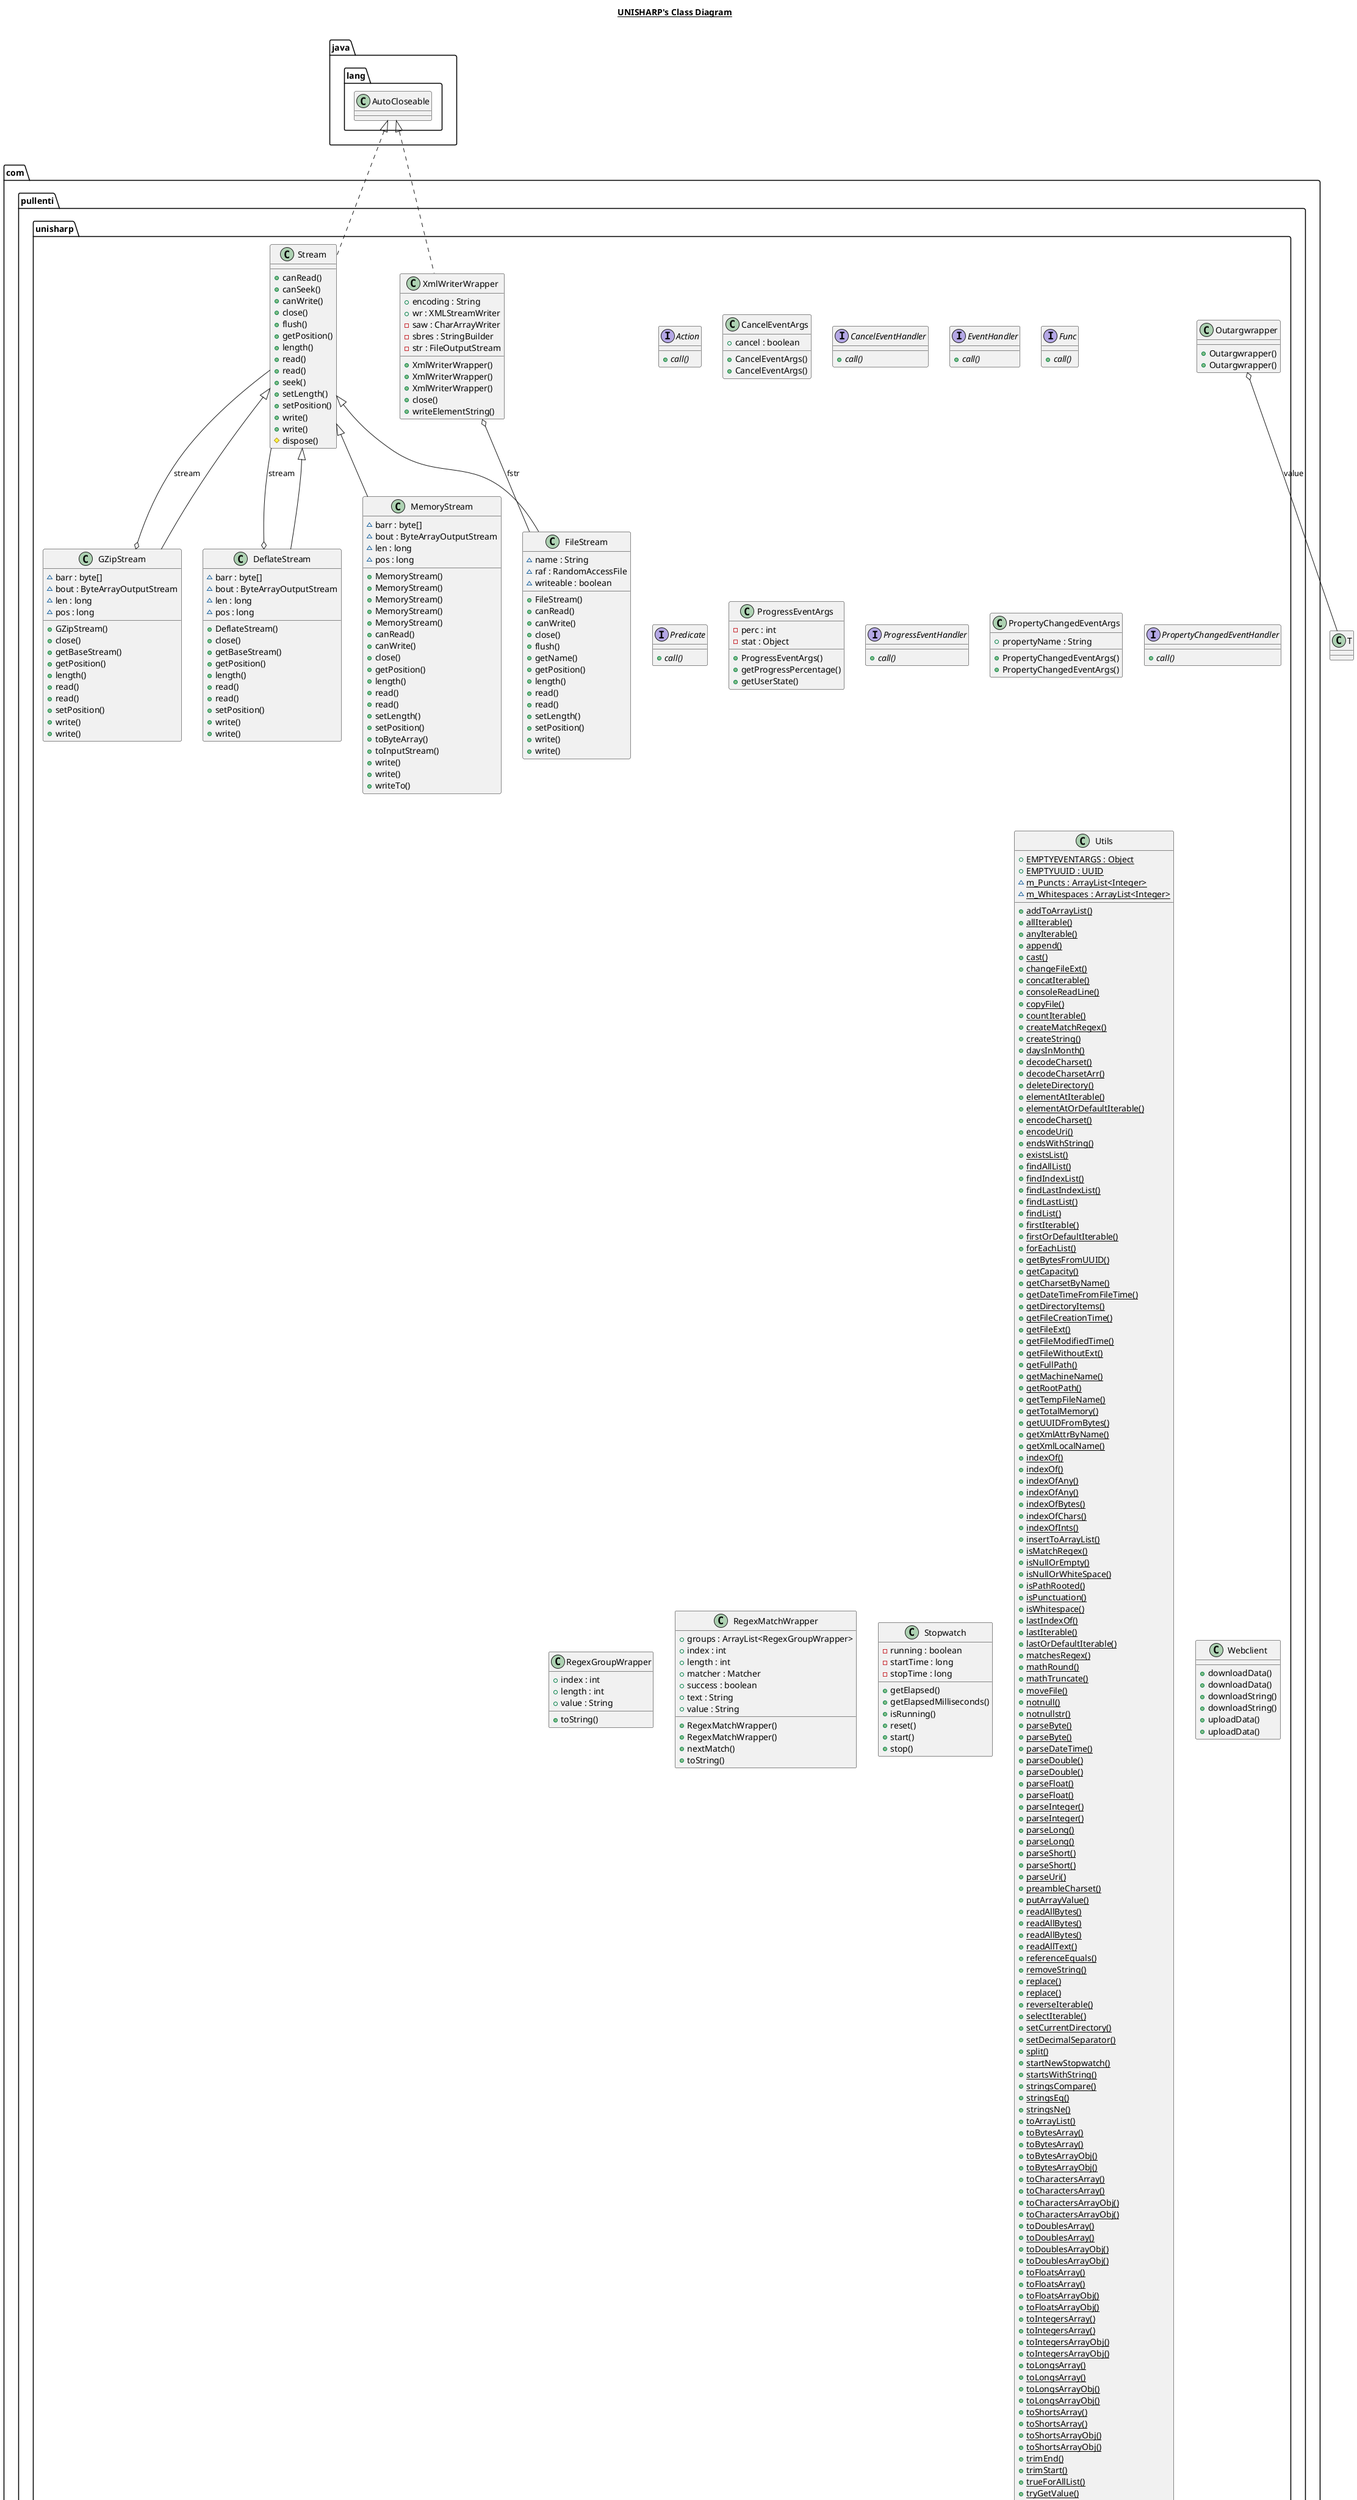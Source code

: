 @startuml

title __UNISHARP's Class Diagram__\n

  namespace com.pullenti.unisharp {
    interface com.pullenti.unisharp.Action {
        {abstract} + call()
    }
  }
  

  namespace com.pullenti.unisharp {
    class com.pullenti.unisharp.CancelEventArgs {
        + cancel : boolean
        + CancelEventArgs()
        + CancelEventArgs()
    }
  }
  

  namespace com.pullenti.unisharp {
    interface com.pullenti.unisharp.CancelEventHandler {
        {abstract} + call()
    }
  }
  

  namespace com.pullenti.unisharp {
    class com.pullenti.unisharp.DeflateStream {
        ~ barr : byte[]
        ~ bout : ByteArrayOutputStream
        ~ len : long
        ~ pos : long
        + DeflateStream()
        + close()
        + getBaseStream()
        + getPosition()
        + length()
        + read()
        + read()
        + setPosition()
        + write()
        + write()
    }
  }
  

  namespace com.pullenti.unisharp {
    interface com.pullenti.unisharp.EventHandler {
        {abstract} + call()
    }
  }
  

  namespace com.pullenti.unisharp {
    class com.pullenti.unisharp.FileStream {
        ~ name : String
        ~ raf : RandomAccessFile
        ~ writeable : boolean
        + FileStream()
        + canRead()
        + canWrite()
        + close()
        + flush()
        + getName()
        + getPosition()
        + length()
        + read()
        + read()
        + setLength()
        + setPosition()
        + write()
        + write()
    }
  }
  

  namespace com.pullenti.unisharp {
    interface com.pullenti.unisharp.Func {
        {abstract} + call()
    }
  }
  

  namespace com.pullenti.unisharp {
    class com.pullenti.unisharp.GZipStream {
        ~ barr : byte[]
        ~ bout : ByteArrayOutputStream
        ~ len : long
        ~ pos : long
        + GZipStream()
        + close()
        + getBaseStream()
        + getPosition()
        + length()
        + read()
        + read()
        + setPosition()
        + write()
        + write()
    }
  }
  

  namespace com.pullenti.unisharp {
    class com.pullenti.unisharp.MemoryStream {
        ~ barr : byte[]
        ~ bout : ByteArrayOutputStream
        ~ len : long
        ~ pos : long
        + MemoryStream()
        + MemoryStream()
        + MemoryStream()
        + MemoryStream()
        + MemoryStream()
        + canRead()
        + canWrite()
        + close()
        + getPosition()
        + length()
        + read()
        + read()
        + setLength()
        + setPosition()
        + toByteArray()
        + toInputStream()
        + write()
        + write()
        + writeTo()
    }
  }
  

  namespace com.pullenti.unisharp {
    class com.pullenti.unisharp.Outargwrapper {
        + Outargwrapper()
        + Outargwrapper()
    }
  }
  

  namespace com.pullenti.unisharp {
    interface com.pullenti.unisharp.Predicate {
        {abstract} + call()
    }
  }
  

  namespace com.pullenti.unisharp {
    class com.pullenti.unisharp.ProgressEventArgs {
        - perc : int
        - stat : Object
        + ProgressEventArgs()
        + getProgressPercentage()
        + getUserState()
    }
  }
  

  namespace com.pullenti.unisharp {
    interface com.pullenti.unisharp.ProgressEventHandler {
        {abstract} + call()
    }
  }
  

  namespace com.pullenti.unisharp {
    class com.pullenti.unisharp.PropertyChangedEventArgs {
        + propertyName : String
        + PropertyChangedEventArgs()
        + PropertyChangedEventArgs()
    }
  }
  

  namespace com.pullenti.unisharp {
    interface com.pullenti.unisharp.PropertyChangedEventHandler {
        {abstract} + call()
    }
  }
  

  namespace com.pullenti.unisharp {
    class com.pullenti.unisharp.RegexGroupWrapper {
        + index : int
        + length : int
        + value : String
        + toString()
    }
  }
  

  namespace com.pullenti.unisharp {
    class com.pullenti.unisharp.RegexMatchWrapper {
        + groups : ArrayList<RegexGroupWrapper>
        + index : int
        + length : int
        + matcher : Matcher
        + success : boolean
        + text : String
        + value : String
        + RegexMatchWrapper()
        + RegexMatchWrapper()
        + nextMatch()
        + toString()
    }
  }
  

  namespace com.pullenti.unisharp {
    class com.pullenti.unisharp.Stopwatch {
        - running : boolean
        - startTime : long
        - stopTime : long
        + getElapsed()
        + getElapsedMilliseconds()
        + isRunning()
        + reset()
        + start()
        + stop()
    }
  }
  

  namespace com.pullenti.unisharp {
    class com.pullenti.unisharp.Stream {
        + canRead()
        + canSeek()
        + canWrite()
        + close()
        + flush()
        + getPosition()
        + length()
        + read()
        + read()
        + seek()
        + setLength()
        + setPosition()
        + write()
        + write()
        # dispose()
    }
  }
  

  namespace com.pullenti.unisharp {
    class com.pullenti.unisharp.Utils {
        {static} + EMPTYEVENTARGS : Object
        {static} + EMPTYUUID : UUID
        {static} ~ m_Puncts : ArrayList<Integer>
        {static} ~ m_Whitespaces : ArrayList<Integer>
        {static} + addToArrayList()
        {static} + allIterable()
        {static} + anyIterable()
        {static} + append()
        {static} + cast()
        {static} + changeFileExt()
        {static} + concatIterable()
        {static} + consoleReadLine()
        {static} + copyFile()
        {static} + countIterable()
        {static} + createMatchRegex()
        {static} + createString()
        {static} + daysInMonth()
        {static} + decodeCharset()
        {static} + decodeCharsetArr()
        {static} + deleteDirectory()
        {static} + elementAtIterable()
        {static} + elementAtOrDefaultIterable()
        {static} + encodeCharset()
        {static} + encodeUri()
        {static} + endsWithString()
        {static} + existsList()
        {static} + findAllList()
        {static} + findIndexList()
        {static} + findLastIndexList()
        {static} + findLastList()
        {static} + findList()
        {static} + firstIterable()
        {static} + firstOrDefaultIterable()
        {static} + forEachList()
        {static} + getBytesFromUUID()
        {static} + getCapacity()
        {static} + getCharsetByName()
        {static} + getDateTimeFromFileTime()
        {static} + getDirectoryItems()
        {static} + getFileCreationTime()
        {static} + getFileExt()
        {static} + getFileModifiedTime()
        {static} + getFileWithoutExt()
        {static} + getFullPath()
        {static} + getMachineName()
        {static} + getRootPath()
        {static} + getTempFileName()
        {static} + getTotalMemory()
        {static} + getUUIDFromBytes()
        {static} + getXmlAttrByName()
        {static} + getXmlLocalName()
        {static} + indexOf()
        {static} + indexOf()
        {static} + indexOfAny()
        {static} + indexOfAny()
        {static} + indexOfBytes()
        {static} + indexOfChars()
        {static} + indexOfInts()
        {static} + insertToArrayList()
        {static} + isMatchRegex()
        {static} + isNullOrEmpty()
        {static} + isNullOrWhiteSpace()
        {static} + isPathRooted()
        {static} + isPunctuation()
        {static} + isWhitespace()
        {static} + lastIndexOf()
        {static} + lastIterable()
        {static} + lastOrDefaultIterable()
        {static} + matchesRegex()
        {static} + mathRound()
        {static} + mathTruncate()
        {static} + moveFile()
        {static} + notnull()
        {static} + notnullstr()
        {static} + parseByte()
        {static} + parseByte()
        {static} + parseDateTime()
        {static} + parseDouble()
        {static} + parseDouble()
        {static} + parseFloat()
        {static} + parseFloat()
        {static} + parseInteger()
        {static} + parseInteger()
        {static} + parseLong()
        {static} + parseLong()
        {static} + parseShort()
        {static} + parseShort()
        {static} + parseUri()
        {static} + preambleCharset()
        {static} + putArrayValue()
        {static} + readAllBytes()
        {static} + readAllBytes()
        {static} + readAllBytes()
        {static} + readAllText()
        {static} + referenceEquals()
        {static} + removeString()
        {static} + replace()
        {static} + replace()
        {static} + reverseIterable()
        {static} + selectIterable()
        {static} + setCurrentDirectory()
        {static} + setDecimalSeparator()
        {static} + split()
        {static} + startNewStopwatch()
        {static} + startsWithString()
        {static} + stringsCompare()
        {static} + stringsEq()
        {static} + stringsNe()
        {static} + toArrayList()
        {static} + toBytesArray()
        {static} + toBytesArray()
        {static} + toBytesArrayObj()
        {static} + toBytesArrayObj()
        {static} + toCharactersArray()
        {static} + toCharactersArray()
        {static} + toCharactersArrayObj()
        {static} + toCharactersArrayObj()
        {static} + toDoublesArray()
        {static} + toDoublesArray()
        {static} + toDoublesArrayObj()
        {static} + toDoublesArrayObj()
        {static} + toFloatsArray()
        {static} + toFloatsArray()
        {static} + toFloatsArrayObj()
        {static} + toFloatsArrayObj()
        {static} + toIntegersArray()
        {static} + toIntegersArray()
        {static} + toIntegersArrayObj()
        {static} + toIntegersArrayObj()
        {static} + toLongsArray()
        {static} + toLongsArray()
        {static} + toLongsArrayObj()
        {static} + toLongsArrayObj()
        {static} + toShortsArray()
        {static} + toShortsArray()
        {static} + toShortsArrayObj()
        {static} + toShortsArrayObj()
        {static} + trimEnd()
        {static} + trimStart()
        {static} + trueForAllList()
        {static} + tryGetValue()
        {static} + whereIterable()
        {static} + writeAllBytes()
        {static} + writeAllText()
        {static} ~ checkPattern()
    }
  }
  

  namespace com.pullenti.unisharp {
    class com.pullenti.unisharp.Webclient {
        + downloadData()
        + downloadData()
        + downloadString()
        + downloadString()
        + uploadData()
        + uploadData()
    }
  }
  

  namespace com.pullenti.unisharp {
    class com.pullenti.unisharp.XmlAttrListWrapper {
        + arr : ArrayList<Attr>
        + nl : NamedNodeMap
        + XmlAttrListWrapper()
    }
  }
  

  namespace com.pullenti.unisharp {
    class com.pullenti.unisharp.XmlDocumentWrapper {
        + db : DocumentBuilder
        + doc : Document
        + XmlDocumentWrapper()
        + getPreserveWhitespace()
        + load()
        + setPreserveWhitespace()
    }
  }
  

  namespace com.pullenti.unisharp {
    class com.pullenti.unisharp.XmlNodeListWrapper {
        + arr : ArrayList<Node>
        + nl : NodeList
        + XmlNodeListWrapper()
    }
  }
  

  namespace com.pullenti.unisharp {
    class com.pullenti.unisharp.XmlWriterSettings {
        ~ encoding : Charset
        ~ indent : boolean
        ~ indentChars : String
        + getEncoding()
        + getIndent()
        + getIndentChars()
        + setEncoding()
        + setIndent()
        + setIndentChars()
    }
  }
  

  namespace com.pullenti.unisharp {
    class com.pullenti.unisharp.XmlWriterWrapper {
        + encoding : String
        + wr : XMLStreamWriter
        - saw : CharArrayWriter
        - sbres : StringBuilder
        - str : FileOutputStream
        + XmlWriterWrapper()
        + XmlWriterWrapper()
        + XmlWriterWrapper()
        + close()
        + writeElementString()
    }
  }
  

  com.pullenti.unisharp.DeflateStream -up-|> com.pullenti.unisharp.Stream
  com.pullenti.unisharp.DeflateStream o-- com.pullenti.unisharp.Stream : stream
  com.pullenti.unisharp.FileStream -up-|> com.pullenti.unisharp.Stream
  com.pullenti.unisharp.GZipStream -up-|> com.pullenti.unisharp.Stream
  com.pullenti.unisharp.GZipStream o-- com.pullenti.unisharp.Stream : stream
  com.pullenti.unisharp.MemoryStream -up-|> com.pullenti.unisharp.Stream
  com.pullenti.unisharp.Outargwrapper o-- T : value
  com.pullenti.unisharp.Stream .up.|> java.lang.AutoCloseable
  com.pullenti.unisharp.XmlWriterWrapper .up.|> java.lang.AutoCloseable
  com.pullenti.unisharp.XmlWriterWrapper o-- com.pullenti.unisharp.FileStream : fstr


right footer


PlantUML diagram generated by SketchIt! (https://bitbucket.org/pmesmeur/sketch.it)
For more information about this tool, please contact philippe.mesmeur@gmail.com
endfooter

@enduml
